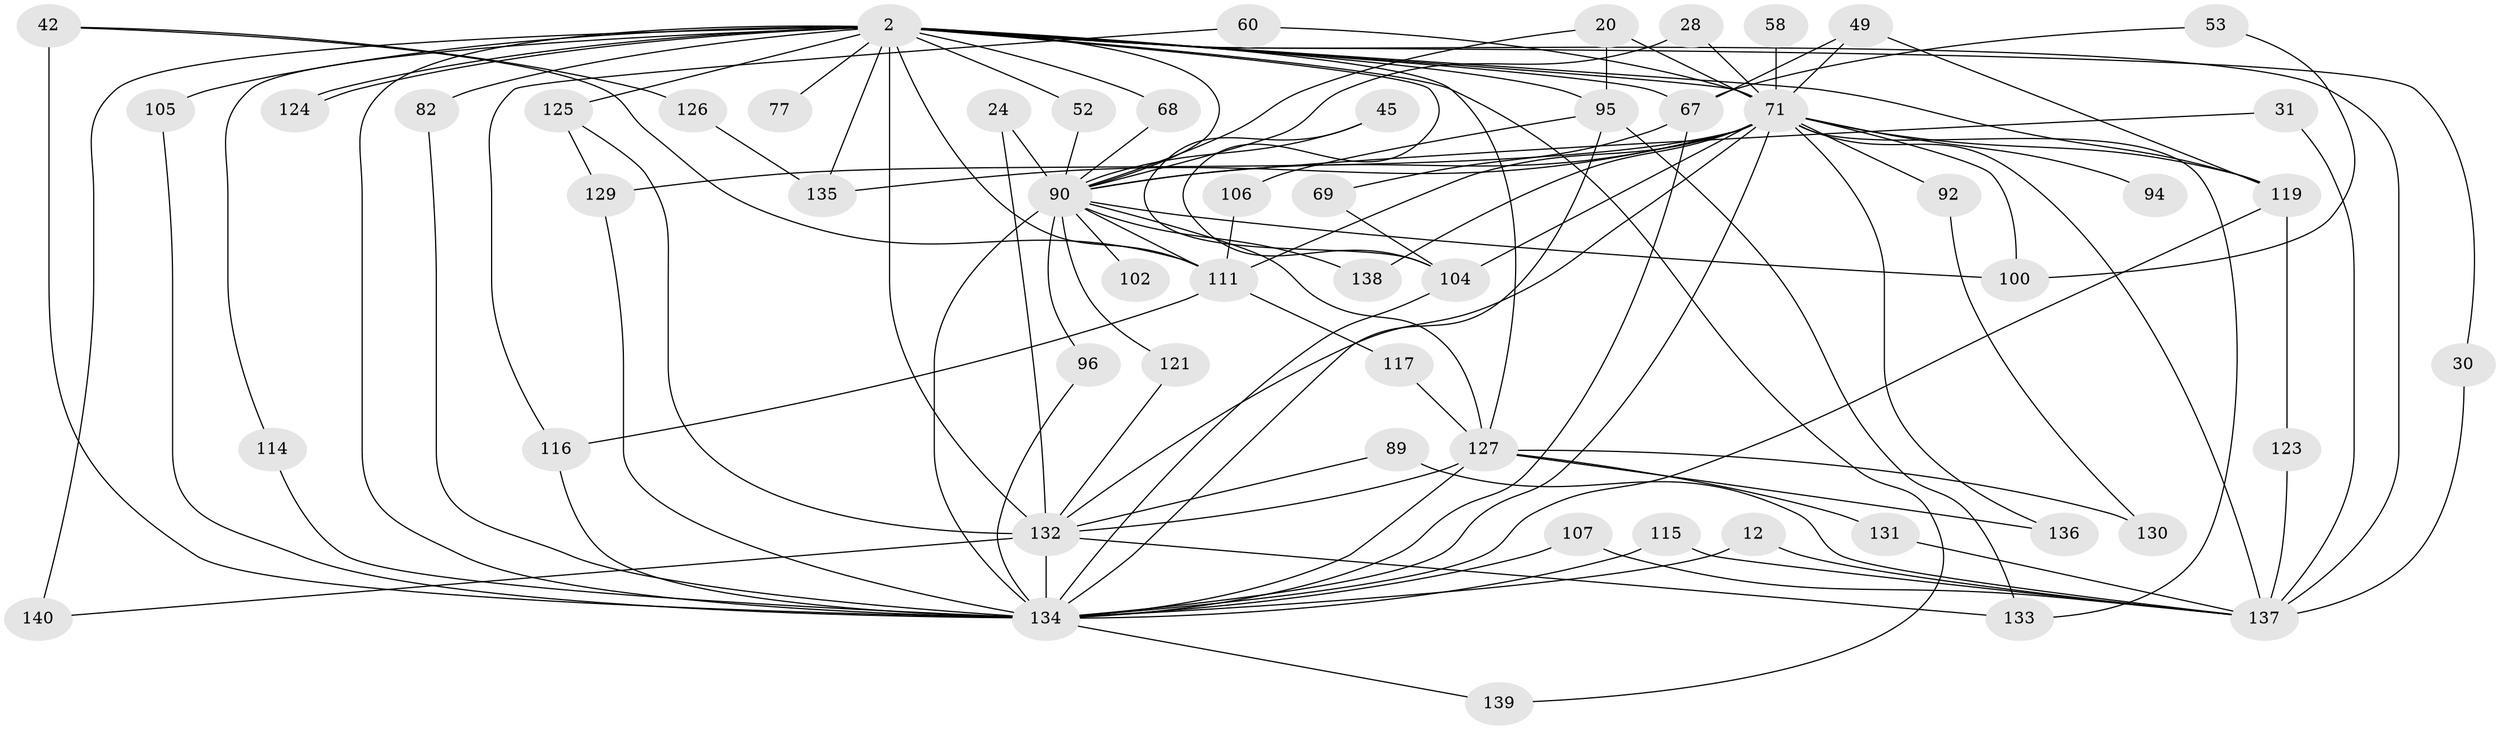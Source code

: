 // original degree distribution, {34: 0.007142857142857143, 31: 0.007142857142857143, 30: 0.007142857142857143, 21: 0.014285714285714285, 23: 0.007142857142857143, 16: 0.007142857142857143, 20: 0.014285714285714285, 22: 0.007142857142857143, 6: 0.02142857142857143, 3: 0.21428571428571427, 4: 0.09285714285714286, 10: 0.007142857142857143, 5: 0.05, 2: 0.5214285714285715, 7: 0.02142857142857143}
// Generated by graph-tools (version 1.1) at 2025/48/03/04/25 21:48:43]
// undirected, 56 vertices, 115 edges
graph export_dot {
graph [start="1"]
  node [color=gray90,style=filled];
  2 [super="+1"];
  12;
  20;
  24;
  28;
  30;
  31;
  42 [super="+21"];
  45;
  49 [super="+39"];
  52;
  53;
  58;
  60;
  67 [super="+56"];
  68;
  69;
  71 [super="+5+48"];
  77;
  82 [super="+13"];
  89;
  90 [super="+10"];
  92;
  94;
  95 [super="+32+41+75"];
  96;
  100 [super="+50"];
  102;
  104 [super="+99"];
  105 [super="+84"];
  106;
  107;
  111 [super="+101+80+108+54"];
  114 [super="+91"];
  115 [super="+37"];
  116 [super="+23"];
  117;
  119 [super="+63+65+40"];
  121;
  123;
  124;
  125 [super="+19"];
  126;
  127 [super="+120"];
  129 [super="+57"];
  130;
  131;
  132 [super="+128+66"];
  133 [super="+112"];
  134 [super="+62+76+97"];
  135 [super="+59+122"];
  136 [super="+86"];
  137 [super="+103+78+93+98"];
  138;
  139;
  140 [super="+88"];
  2 -- 77 [weight=2];
  2 -- 82 [weight=2];
  2 -- 95 [weight=2];
  2 -- 105 [weight=2];
  2 -- 124;
  2 -- 124;
  2 -- 139;
  2 -- 125 [weight=3];
  2 -- 68;
  2 -- 140 [weight=2];
  2 -- 30;
  2 -- 104 [weight=2];
  2 -- 52;
  2 -- 119 [weight=4];
  2 -- 111 [weight=3];
  2 -- 137 [weight=2];
  2 -- 134 [weight=11];
  2 -- 114;
  2 -- 67;
  2 -- 132 [weight=4];
  2 -- 90 [weight=4];
  2 -- 127 [weight=3];
  2 -- 71 [weight=4];
  2 -- 135 [weight=4];
  12 -- 137;
  12 -- 134 [weight=2];
  20 -- 95;
  20 -- 90;
  20 -- 71;
  24 -- 132;
  24 -- 90 [weight=2];
  28 -- 90;
  28 -- 71;
  30 -- 137;
  31 -- 137;
  31 -- 90;
  42 -- 126;
  42 -- 111;
  42 -- 134 [weight=3];
  45 -- 90;
  45 -- 104;
  49 -- 119;
  49 -- 67;
  49 -- 71;
  52 -- 90;
  53 -- 100;
  53 -- 67;
  58 -- 71;
  60 -- 116;
  60 -- 71;
  67 -- 134 [weight=3];
  67 -- 69;
  68 -- 90;
  69 -- 104;
  71 -- 134 [weight=12];
  71 -- 129;
  71 -- 132;
  71 -- 133;
  71 -- 136 [weight=2];
  71 -- 137 [weight=7];
  71 -- 138;
  71 -- 90 [weight=4];
  71 -- 92 [weight=2];
  71 -- 94 [weight=2];
  71 -- 100;
  71 -- 104 [weight=2];
  71 -- 111;
  71 -- 119;
  71 -- 135 [weight=3];
  82 -- 134;
  89 -- 137;
  89 -- 132;
  90 -- 134 [weight=10];
  90 -- 138;
  90 -- 96;
  90 -- 100 [weight=2];
  90 -- 102 [weight=2];
  90 -- 111 [weight=3];
  90 -- 121;
  90 -- 127 [weight=4];
  92 -- 130;
  95 -- 106;
  95 -- 133;
  95 -- 134 [weight=2];
  96 -- 134;
  104 -- 134;
  105 -- 134;
  106 -- 111;
  107 -- 137;
  107 -- 134;
  111 -- 116;
  111 -- 117;
  114 -- 134;
  115 -- 137;
  115 -- 134 [weight=2];
  116 -- 134 [weight=2];
  117 -- 127;
  119 -- 123;
  119 -- 134 [weight=3];
  121 -- 132;
  123 -- 137;
  125 -- 129;
  125 -- 132;
  126 -- 135;
  127 -- 134 [weight=3];
  127 -- 130;
  127 -- 131;
  127 -- 132;
  127 -- 136;
  129 -- 134;
  131 -- 137;
  132 -- 134 [weight=8];
  132 -- 140;
  132 -- 133;
  134 -- 139;
}
